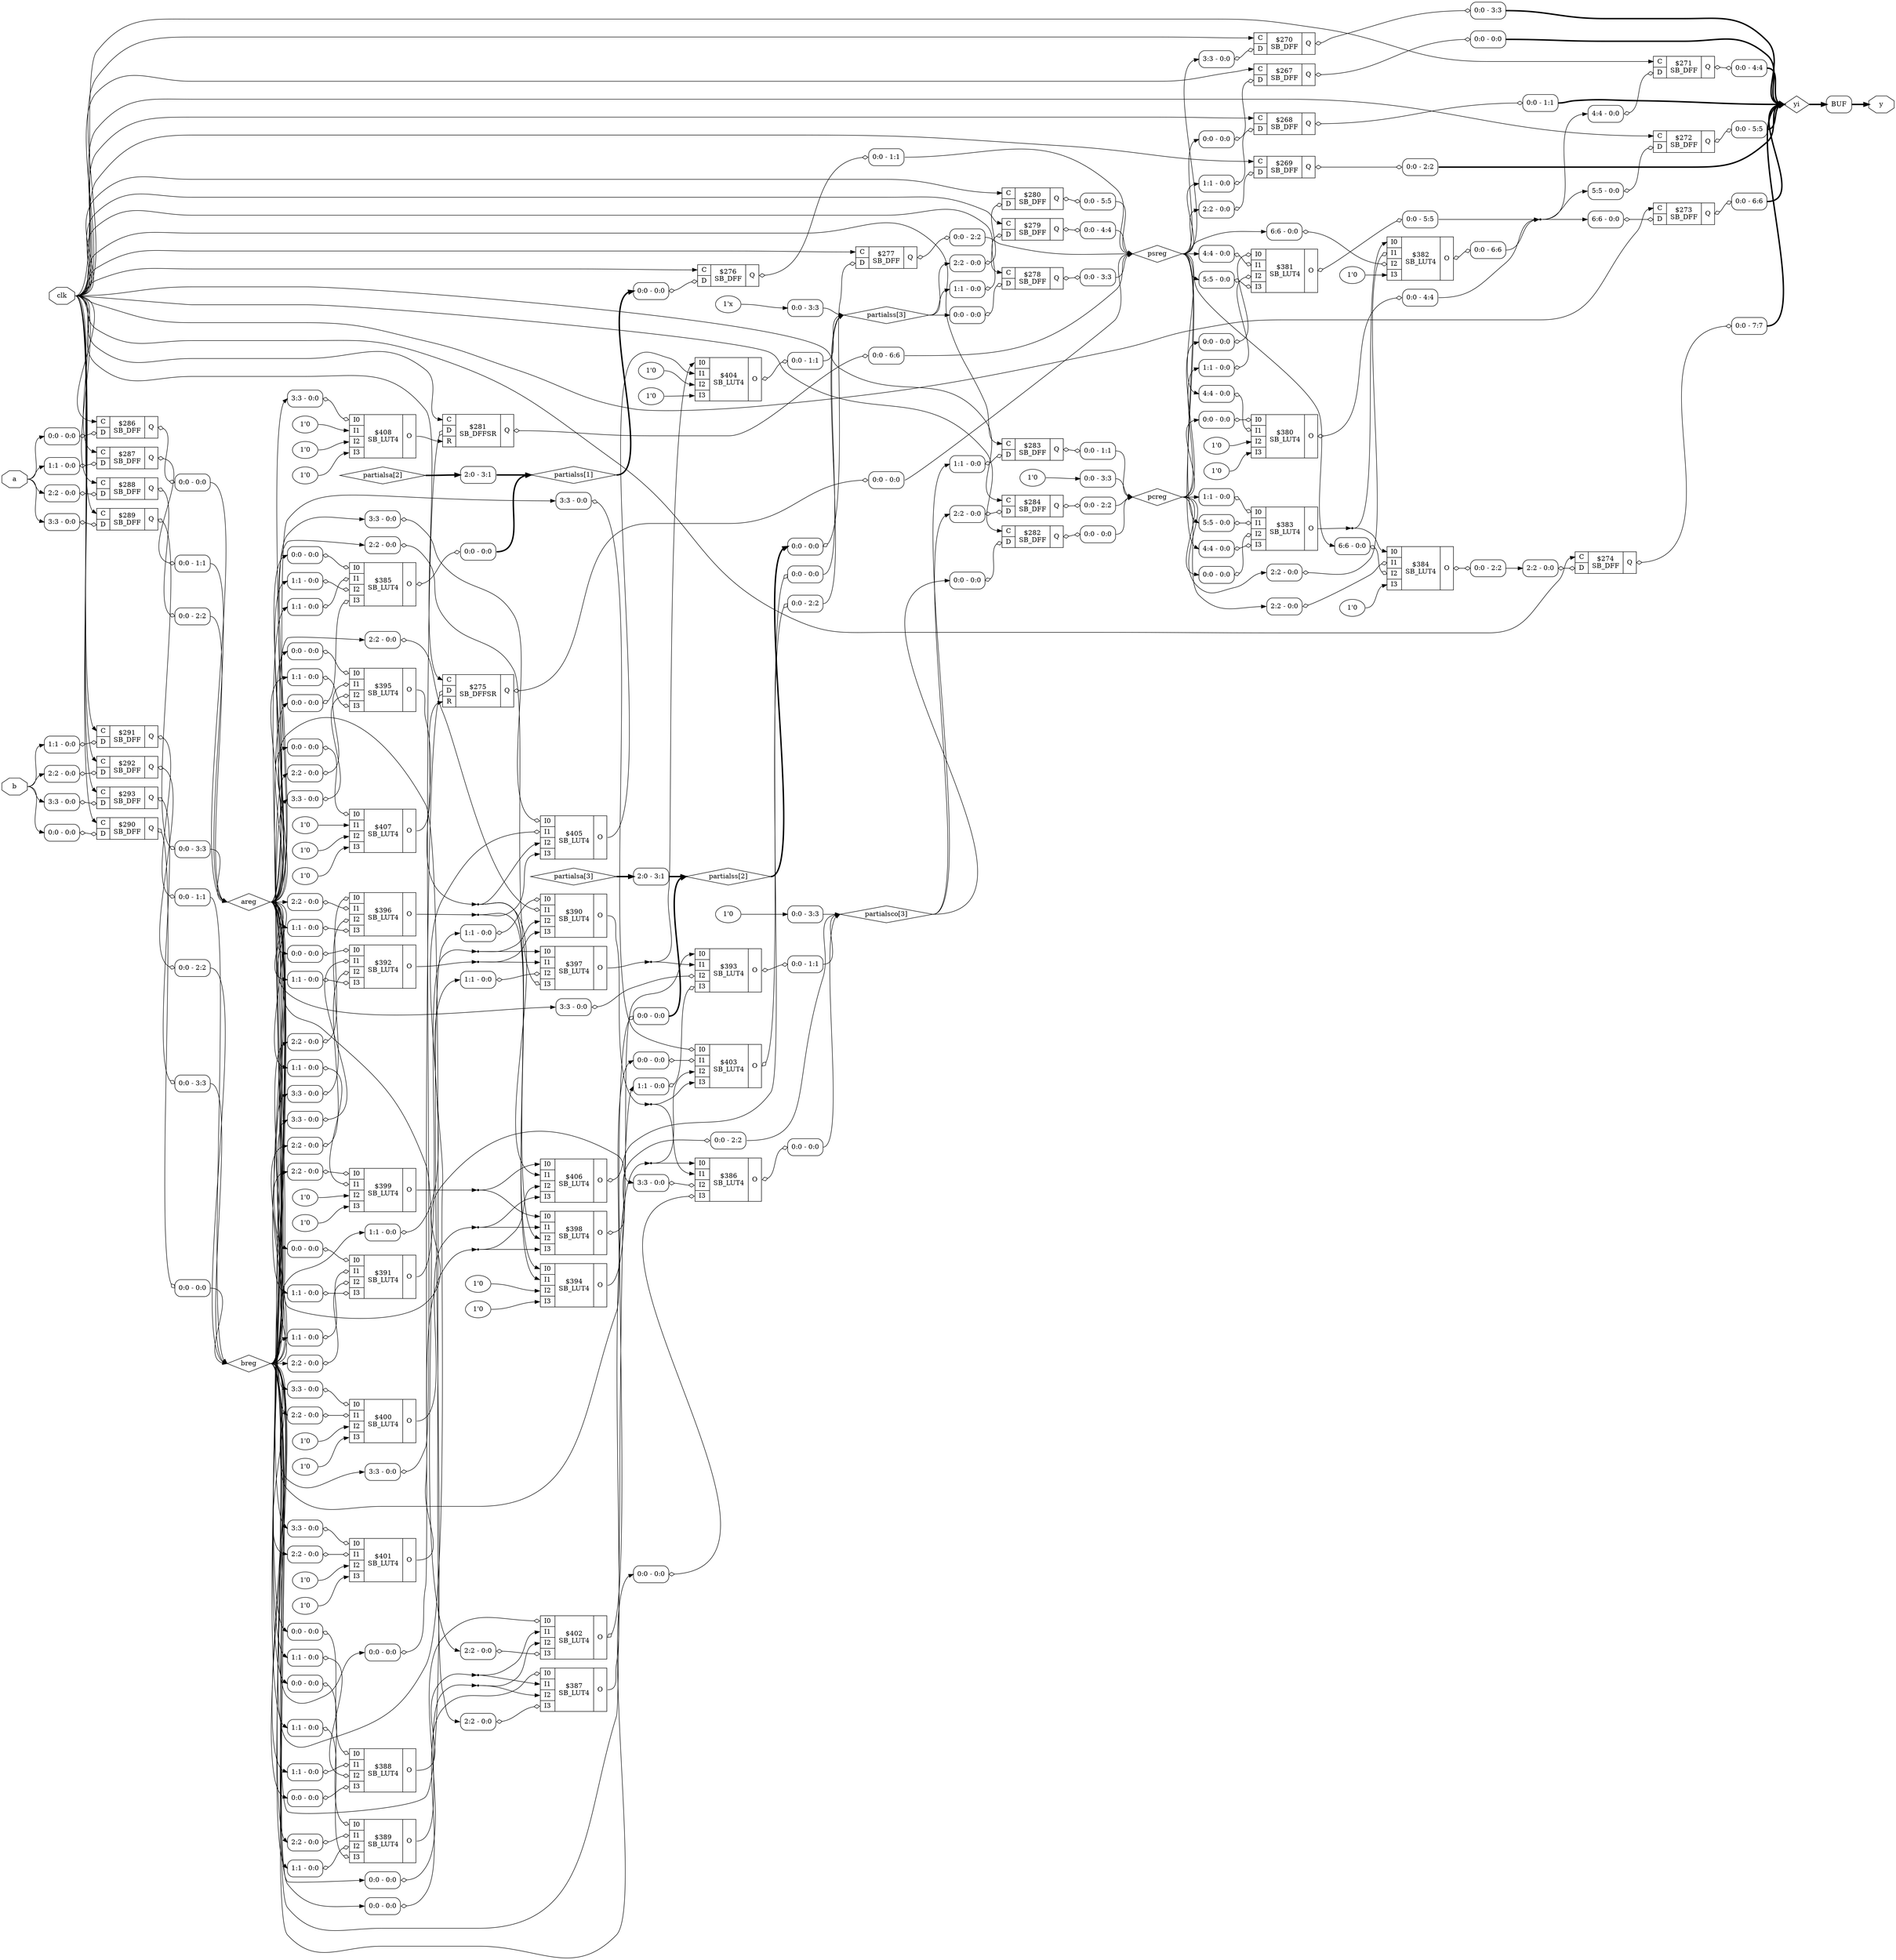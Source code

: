 digraph "multiplierCarry" {
rankdir="LR";
remincross=true;
n21 [ shape=octagon, label="a", color="black", fontcolor="black" ];
n22 [ shape=diamond, label="areg", color="black", fontcolor="black" ];
n23 [ shape=octagon, label="b", color="black", fontcolor="black" ];
n24 [ shape=diamond, label="breg", color="black", fontcolor="black" ];
n25 [ shape=octagon, label="clk", color="black", fontcolor="black" ];
n26 [ shape=diamond, label="partialsa[2]", color="black", fontcolor="black" ];
n27 [ shape=diamond, label="partialsa[3]", color="black", fontcolor="black" ];
n28 [ shape=diamond, label="partialsco[3]", color="black", fontcolor="black" ];
n29 [ shape=diamond, label="partialss[1]", color="black", fontcolor="black" ];
n30 [ shape=diamond, label="partialss[2]", color="black", fontcolor="black" ];
n31 [ shape=diamond, label="partialss[3]", color="black", fontcolor="black" ];
n32 [ shape=diamond, label="pcreg", color="black", fontcolor="black" ];
n33 [ shape=diamond, label="psreg", color="black", fontcolor="black" ];
n34 [ shape=octagon, label="y", color="black", fontcolor="black" ];
n35 [ shape=diamond, label="yi", color="black", fontcolor="black" ];
v2 [ label="1'0" ];
v3 [ label="1'0" ];
c41 [ shape=record, label="{{<p36> I0|<p37> I1|<p38> I2|<p39> I3}|$380\nSB_LUT4|{<p40> O}}" ];
x0 [ shape=record, style=rounded, label="<s0> 0:0 - 0:0 " ];
x0:e -> c41:p36:w [arrowhead=odiamond, arrowtail=odiamond, dir=both, color="black", label=""];
x1 [ shape=record, style=rounded, label="<s0> 4:4 - 0:0 " ];
x1:e -> c41:p37:w [arrowhead=odiamond, arrowtail=odiamond, dir=both, color="black", label=""];
x4 [ shape=record, style=rounded, label="<s0> 0:0 - 4:4 " ];
c41:p40:e -> x4:w [arrowhead=odiamond, arrowtail=odiamond, dir=both, color="black", label=""];
c42 [ shape=record, label="{{<p36> I0|<p37> I1|<p38> I2|<p39> I3}|$381\nSB_LUT4|{<p40> O}}" ];
x5 [ shape=record, style=rounded, label="<s0> 0:0 - 0:0 " ];
x5:e -> c42:p36:w [arrowhead=odiamond, arrowtail=odiamond, dir=both, color="black", label=""];
x6 [ shape=record, style=rounded, label="<s0> 4:4 - 0:0 " ];
x6:e -> c42:p37:w [arrowhead=odiamond, arrowtail=odiamond, dir=both, color="black", label=""];
x7 [ shape=record, style=rounded, label="<s0> 1:1 - 0:0 " ];
x7:e -> c42:p38:w [arrowhead=odiamond, arrowtail=odiamond, dir=both, color="black", label=""];
x8 [ shape=record, style=rounded, label="<s0> 5:5 - 0:0 " ];
x8:e -> c42:p39:w [arrowhead=odiamond, arrowtail=odiamond, dir=both, color="black", label=""];
x9 [ shape=record, style=rounded, label="<s0> 0:0 - 5:5 " ];
c42:p40:e -> x9:w [arrowhead=odiamond, arrowtail=odiamond, dir=both, color="black", label=""];
v12 [ label="1'0" ];
c43 [ shape=record, label="{{<p36> I0|<p37> I1|<p38> I2|<p39> I3}|$382\nSB_LUT4|{<p40> O}}" ];
x10 [ shape=record, style=rounded, label="<s0> 2:2 - 0:0 " ];
x10:e -> c43:p37:w [arrowhead=odiamond, arrowtail=odiamond, dir=both, color="black", label=""];
x11 [ shape=record, style=rounded, label="<s0> 6:6 - 0:0 " ];
x11:e -> c43:p38:w [arrowhead=odiamond, arrowtail=odiamond, dir=both, color="black", label=""];
x13 [ shape=record, style=rounded, label="<s0> 0:0 - 6:6 " ];
c43:p40:e -> x13:w [arrowhead=odiamond, arrowtail=odiamond, dir=both, color="black", label=""];
c44 [ shape=record, label="{{<p36> I0|<p37> I1|<p38> I2|<p39> I3}|$383\nSB_LUT4|{<p40> O}}" ];
x14 [ shape=record, style=rounded, label="<s0> 1:1 - 0:0 " ];
x14:e -> c44:p36:w [arrowhead=odiamond, arrowtail=odiamond, dir=both, color="black", label=""];
x15 [ shape=record, style=rounded, label="<s0> 5:5 - 0:0 " ];
x15:e -> c44:p37:w [arrowhead=odiamond, arrowtail=odiamond, dir=both, color="black", label=""];
x16 [ shape=record, style=rounded, label="<s0> 0:0 - 0:0 " ];
x16:e -> c44:p38:w [arrowhead=odiamond, arrowtail=odiamond, dir=both, color="black", label=""];
x17 [ shape=record, style=rounded, label="<s0> 4:4 - 0:0 " ];
x17:e -> c44:p39:w [arrowhead=odiamond, arrowtail=odiamond, dir=both, color="black", label=""];
v20 [ label="1'0" ];
c45 [ shape=record, label="{{<p36> I0|<p37> I1|<p38> I2|<p39> I3}|$384\nSB_LUT4|{<p40> O}}" ];
x18 [ shape=record, style=rounded, label="<s0> 2:2 - 0:0 " ];
x18:e -> c45:p37:w [arrowhead=odiamond, arrowtail=odiamond, dir=both, color="black", label=""];
x19 [ shape=record, style=rounded, label="<s0> 6:6 - 0:0 " ];
x19:e -> c45:p38:w [arrowhead=odiamond, arrowtail=odiamond, dir=both, color="black", label=""];
x21 [ shape=record, style=rounded, label="<s0> 0:0 - 2:2 " ];
c45:p40:e -> x21:w [arrowhead=odiamond, arrowtail=odiamond, dir=both, color="black", label=""];
c46 [ shape=record, label="{{<p36> I0|<p37> I1|<p38> I2|<p39> I3}|$385\nSB_LUT4|{<p40> O}}" ];
x22 [ shape=record, style=rounded, label="<s0> 0:0 - 0:0 " ];
x22:e -> c46:p36:w [arrowhead=odiamond, arrowtail=odiamond, dir=both, color="black", label=""];
x23 [ shape=record, style=rounded, label="<s0> 1:1 - 0:0 " ];
x23:e -> c46:p37:w [arrowhead=odiamond, arrowtail=odiamond, dir=both, color="black", label=""];
x24 [ shape=record, style=rounded, label="<s0> 1:1 - 0:0 " ];
x24:e -> c46:p38:w [arrowhead=odiamond, arrowtail=odiamond, dir=both, color="black", label=""];
x25 [ shape=record, style=rounded, label="<s0> 0:0 - 0:0 " ];
x25:e -> c46:p39:w [arrowhead=odiamond, arrowtail=odiamond, dir=both, color="black", label=""];
x26 [ shape=record, style=rounded, label="<s0> 0:0 - 0:0 " ];
c46:p40:e -> x26:w [arrowhead=odiamond, arrowtail=odiamond, dir=both, color="black", label=""];
c47 [ shape=record, label="{{<p36> I0|<p37> I1|<p38> I2|<p39> I3}|$386\nSB_LUT4|{<p40> O}}" ];
x27 [ shape=record, style=rounded, label="<s0> 3:3 - 0:0 " ];
x27:e -> c47:p38:w [arrowhead=odiamond, arrowtail=odiamond, dir=both, color="black", label=""];
x28 [ shape=record, style=rounded, label="<s0> 0:0 - 0:0 " ];
x28:e -> c47:p39:w [arrowhead=odiamond, arrowtail=odiamond, dir=both, color="black", label=""];
x29 [ shape=record, style=rounded, label="<s0> 0:0 - 0:0 " ];
c47:p40:e -> x29:w [arrowhead=odiamond, arrowtail=odiamond, dir=both, color="black", label=""];
c48 [ shape=record, label="{{<p36> I0|<p37> I1|<p38> I2|<p39> I3}|$387\nSB_LUT4|{<p40> O}}" ];
x30 [ shape=record, style=rounded, label="<s0> 0:0 - 0:0 " ];
x30:e -> c48:p36:w [arrowhead=odiamond, arrowtail=odiamond, dir=both, color="black", label=""];
x31 [ shape=record, style=rounded, label="<s0> 2:2 - 0:0 " ];
x31:e -> c48:p39:w [arrowhead=odiamond, arrowtail=odiamond, dir=both, color="black", label=""];
c49 [ shape=record, label="{{<p36> I0|<p37> I1|<p38> I2|<p39> I3}|$388\nSB_LUT4|{<p40> O}}" ];
x32 [ shape=record, style=rounded, label="<s0> 0:0 - 0:0 " ];
x32:e -> c49:p36:w [arrowhead=odiamond, arrowtail=odiamond, dir=both, color="black", label=""];
x33 [ shape=record, style=rounded, label="<s0> 1:1 - 0:0 " ];
x33:e -> c49:p37:w [arrowhead=odiamond, arrowtail=odiamond, dir=both, color="black", label=""];
x34 [ shape=record, style=rounded, label="<s0> 1:1 - 0:0 " ];
x34:e -> c49:p38:w [arrowhead=odiamond, arrowtail=odiamond, dir=both, color="black", label=""];
x35 [ shape=record, style=rounded, label="<s0> 0:0 - 0:0 " ];
x35:e -> c49:p39:w [arrowhead=odiamond, arrowtail=odiamond, dir=both, color="black", label=""];
c50 [ shape=record, label="{{<p36> I0|<p37> I1|<p38> I2|<p39> I3}|$389\nSB_LUT4|{<p40> O}}" ];
x36 [ shape=record, style=rounded, label="<s0> 0:0 - 0:0 " ];
x36:e -> c50:p36:w [arrowhead=odiamond, arrowtail=odiamond, dir=both, color="black", label=""];
x37 [ shape=record, style=rounded, label="<s0> 2:2 - 0:0 " ];
x37:e -> c50:p37:w [arrowhead=odiamond, arrowtail=odiamond, dir=both, color="black", label=""];
x38 [ shape=record, style=rounded, label="<s0> 1:1 - 0:0 " ];
x38:e -> c50:p38:w [arrowhead=odiamond, arrowtail=odiamond, dir=both, color="black", label=""];
x39 [ shape=record, style=rounded, label="<s0> 1:1 - 0:0 " ];
x39:e -> c50:p39:w [arrowhead=odiamond, arrowtail=odiamond, dir=both, color="black", label=""];
c51 [ shape=record, label="{{<p36> I0|<p37> I1|<p38> I2|<p39> I3}|$390\nSB_LUT4|{<p40> O}}" ];
x40 [ shape=record, style=rounded, label="<s0> 1:1 - 0:0 " ];
x40:e -> c51:p36:w [arrowhead=odiamond, arrowtail=odiamond, dir=both, color="black", label=""];
x41 [ shape=record, style=rounded, label="<s0> 2:2 - 0:0 " ];
x41:e -> c51:p37:w [arrowhead=odiamond, arrowtail=odiamond, dir=both, color="black", label=""];
c52 [ shape=record, label="{{<p36> I0|<p37> I1|<p38> I2|<p39> I3}|$391\nSB_LUT4|{<p40> O}}" ];
x42 [ shape=record, style=rounded, label="<s0> 0:0 - 0:0 " ];
x42:e -> c52:p36:w [arrowhead=odiamond, arrowtail=odiamond, dir=both, color="black", label=""];
x43 [ shape=record, style=rounded, label="<s0> 1:1 - 0:0 " ];
x43:e -> c52:p37:w [arrowhead=odiamond, arrowtail=odiamond, dir=both, color="black", label=""];
x44 [ shape=record, style=rounded, label="<s0> 2:2 - 0:0 " ];
x44:e -> c52:p38:w [arrowhead=odiamond, arrowtail=odiamond, dir=both, color="black", label=""];
x45 [ shape=record, style=rounded, label="<s0> 1:1 - 0:0 " ];
x45:e -> c52:p39:w [arrowhead=odiamond, arrowtail=odiamond, dir=both, color="black", label=""];
c53 [ shape=record, label="{{<p36> I0|<p37> I1|<p38> I2|<p39> I3}|$392\nSB_LUT4|{<p40> O}}" ];
x46 [ shape=record, style=rounded, label="<s0> 0:0 - 0:0 " ];
x46:e -> c53:p36:w [arrowhead=odiamond, arrowtail=odiamond, dir=both, color="black", label=""];
x47 [ shape=record, style=rounded, label="<s0> 3:3 - 0:0 " ];
x47:e -> c53:p37:w [arrowhead=odiamond, arrowtail=odiamond, dir=both, color="black", label=""];
x48 [ shape=record, style=rounded, label="<s0> 2:2 - 0:0 " ];
x48:e -> c53:p38:w [arrowhead=odiamond, arrowtail=odiamond, dir=both, color="black", label=""];
x49 [ shape=record, style=rounded, label="<s0> 1:1 - 0:0 " ];
x49:e -> c53:p39:w [arrowhead=odiamond, arrowtail=odiamond, dir=both, color="black", label=""];
c54 [ shape=record, label="{{<p36> I0|<p37> I1|<p38> I2|<p39> I3}|$393\nSB_LUT4|{<p40> O}}" ];
x50 [ shape=record, style=rounded, label="<s0> 3:3 - 0:0 " ];
x50:e -> c54:p38:w [arrowhead=odiamond, arrowtail=odiamond, dir=both, color="black", label=""];
x51 [ shape=record, style=rounded, label="<s0> 1:1 - 0:0 " ];
x51:e -> c54:p39:w [arrowhead=odiamond, arrowtail=odiamond, dir=both, color="black", label=""];
x52 [ shape=record, style=rounded, label="<s0> 0:0 - 1:1 " ];
c54:p40:e -> x52:w [arrowhead=odiamond, arrowtail=odiamond, dir=both, color="black", label=""];
v53 [ label="1'0" ];
v54 [ label="1'0" ];
c55 [ shape=record, label="{{<p36> I0|<p37> I1|<p38> I2|<p39> I3}|$394\nSB_LUT4|{<p40> O}}" ];
c56 [ shape=record, label="{{<p36> I0|<p37> I1|<p38> I2|<p39> I3}|$395\nSB_LUT4|{<p40> O}}" ];
x55 [ shape=record, style=rounded, label="<s0> 0:0 - 0:0 " ];
x55:e -> c56:p36:w [arrowhead=odiamond, arrowtail=odiamond, dir=both, color="black", label=""];
x56 [ shape=record, style=rounded, label="<s0> 2:2 - 0:0 " ];
x56:e -> c56:p37:w [arrowhead=odiamond, arrowtail=odiamond, dir=both, color="black", label=""];
x57 [ shape=record, style=rounded, label="<s0> 3:3 - 0:0 " ];
x57:e -> c56:p38:w [arrowhead=odiamond, arrowtail=odiamond, dir=both, color="black", label=""];
x58 [ shape=record, style=rounded, label="<s0> 1:1 - 0:0 " ];
x58:e -> c56:p39:w [arrowhead=odiamond, arrowtail=odiamond, dir=both, color="black", label=""];
c57 [ shape=record, label="{{<p36> I0|<p37> I1|<p38> I2|<p39> I3}|$396\nSB_LUT4|{<p40> O}}" ];
x59 [ shape=record, style=rounded, label="<s0> 2:2 - 0:0 " ];
x59:e -> c57:p36:w [arrowhead=odiamond, arrowtail=odiamond, dir=both, color="black", label=""];
x60 [ shape=record, style=rounded, label="<s0> 2:2 - 0:0 " ];
x60:e -> c57:p37:w [arrowhead=odiamond, arrowtail=odiamond, dir=both, color="black", label=""];
x61 [ shape=record, style=rounded, label="<s0> 3:3 - 0:0 " ];
x61:e -> c57:p38:w [arrowhead=odiamond, arrowtail=odiamond, dir=both, color="black", label=""];
x62 [ shape=record, style=rounded, label="<s0> 1:1 - 0:0 " ];
x62:e -> c57:p39:w [arrowhead=odiamond, arrowtail=odiamond, dir=both, color="black", label=""];
c58 [ shape=record, label="{{<p36> I0|<p37> I1|<p38> I2|<p39> I3}|$397\nSB_LUT4|{<p40> O}}" ];
x63 [ shape=record, style=rounded, label="<s0> 1:1 - 0:0 " ];
x63:e -> c58:p38:w [arrowhead=odiamond, arrowtail=odiamond, dir=both, color="black", label=""];
x64 [ shape=record, style=rounded, label="<s0> 2:2 - 0:0 " ];
x64:e -> c58:p39:w [arrowhead=odiamond, arrowtail=odiamond, dir=both, color="black", label=""];
c59 [ shape=record, label="{{<p36> I0|<p37> I1|<p38> I2|<p39> I3}|$398\nSB_LUT4|{<p40> O}}" ];
x65 [ shape=record, style=rounded, label="<s0> 0:0 - 2:2 " ];
c59:p40:e -> x65:w [arrowhead=odiamond, arrowtail=odiamond, dir=both, color="black", label=""];
v68 [ label="1'0" ];
v69 [ label="1'0" ];
c60 [ shape=record, label="{{<p36> I0|<p37> I1|<p38> I2|<p39> I3}|$399\nSB_LUT4|{<p40> O}}" ];
x66 [ shape=record, style=rounded, label="<s0> 2:2 - 0:0 " ];
x66:e -> c60:p36:w [arrowhead=odiamond, arrowtail=odiamond, dir=both, color="black", label=""];
x67 [ shape=record, style=rounded, label="<s0> 1:1 - 0:0 " ];
x67:e -> c60:p37:w [arrowhead=odiamond, arrowtail=odiamond, dir=both, color="black", label=""];
v72 [ label="1'0" ];
v73 [ label="1'0" ];
c61 [ shape=record, label="{{<p36> I0|<p37> I1|<p38> I2|<p39> I3}|$400\nSB_LUT4|{<p40> O}}" ];
x70 [ shape=record, style=rounded, label="<s0> 3:3 - 0:0 " ];
x70:e -> c61:p36:w [arrowhead=odiamond, arrowtail=odiamond, dir=both, color="black", label=""];
x71 [ shape=record, style=rounded, label="<s0> 2:2 - 0:0 " ];
x71:e -> c61:p37:w [arrowhead=odiamond, arrowtail=odiamond, dir=both, color="black", label=""];
v76 [ label="1'0" ];
v77 [ label="1'0" ];
c62 [ shape=record, label="{{<p36> I0|<p37> I1|<p38> I2|<p39> I3}|$401\nSB_LUT4|{<p40> O}}" ];
x74 [ shape=record, style=rounded, label="<s0> 3:3 - 0:0 " ];
x74:e -> c62:p36:w [arrowhead=odiamond, arrowtail=odiamond, dir=both, color="black", label=""];
x75 [ shape=record, style=rounded, label="<s0> 2:2 - 0:0 " ];
x75:e -> c62:p37:w [arrowhead=odiamond, arrowtail=odiamond, dir=both, color="black", label=""];
c63 [ shape=record, label="{{<p36> I0|<p37> I1|<p38> I2|<p39> I3}|$402\nSB_LUT4|{<p40> O}}" ];
x78 [ shape=record, style=rounded, label="<s0> 0:0 - 0:0 " ];
x78:e -> c63:p36:w [arrowhead=odiamond, arrowtail=odiamond, dir=both, color="black", label=""];
x79 [ shape=record, style=rounded, label="<s0> 2:2 - 0:0 " ];
x79:e -> c63:p39:w [arrowhead=odiamond, arrowtail=odiamond, dir=both, color="black", label=""];
x80 [ shape=record, style=rounded, label="<s0> 0:0 - 0:0 " ];
c63:p40:e -> x80:w [arrowhead=odiamond, arrowtail=odiamond, dir=both, color="black", label=""];
c64 [ shape=record, label="{{<p36> I0|<p37> I1|<p38> I2|<p39> I3}|$403\nSB_LUT4|{<p40> O}}" ];
x81 [ shape=record, style=rounded, label="<s0> 3:3 - 0:0 " ];
x81:e -> c64:p36:w [arrowhead=odiamond, arrowtail=odiamond, dir=both, color="black", label=""];
x82 [ shape=record, style=rounded, label="<s0> 0:0 - 0:0 " ];
x82:e -> c64:p37:w [arrowhead=odiamond, arrowtail=odiamond, dir=both, color="black", label=""];
x83 [ shape=record, style=rounded, label="<s0> 0:0 - 0:0 " ];
c64:p40:e -> x83:w [arrowhead=odiamond, arrowtail=odiamond, dir=both, color="black", label=""];
v84 [ label="1'0" ];
v85 [ label="1'0" ];
c65 [ shape=record, label="{{<p36> I0|<p37> I1|<p38> I2|<p39> I3}|$404\nSB_LUT4|{<p40> O}}" ];
x86 [ shape=record, style=rounded, label="<s0> 0:0 - 1:1 " ];
c65:p40:e -> x86:w [arrowhead=odiamond, arrowtail=odiamond, dir=both, color="black", label=""];
c66 [ shape=record, label="{{<p36> I0|<p37> I1|<p38> I2|<p39> I3}|$405\nSB_LUT4|{<p40> O}}" ];
x87 [ shape=record, style=rounded, label="<s0> 3:3 - 0:0 " ];
x87:e -> c66:p36:w [arrowhead=odiamond, arrowtail=odiamond, dir=both, color="black", label=""];
x88 [ shape=record, style=rounded, label="<s0> 1:1 - 0:0 " ];
x88:e -> c66:p37:w [arrowhead=odiamond, arrowtail=odiamond, dir=both, color="black", label=""];
c67 [ shape=record, label="{{<p36> I0|<p37> I1|<p38> I2|<p39> I3}|$406\nSB_LUT4|{<p40> O}}" ];
x89 [ shape=record, style=rounded, label="<s0> 0:0 - 2:2 " ];
c67:p40:e -> x89:w [arrowhead=odiamond, arrowtail=odiamond, dir=both, color="black", label=""];
v91 [ label="1'0" ];
v92 [ label="1'0" ];
v93 [ label="1'0" ];
c68 [ shape=record, label="{{<p36> I0|<p37> I1|<p38> I2|<p39> I3}|$407\nSB_LUT4|{<p40> O}}" ];
x90 [ shape=record, style=rounded, label="<s0> 0:0 - 0:0 " ];
x90:e -> c68:p36:w [arrowhead=odiamond, arrowtail=odiamond, dir=both, color="black", label=""];
v95 [ label="1'0" ];
v96 [ label="1'0" ];
v97 [ label="1'0" ];
c69 [ shape=record, label="{{<p36> I0|<p37> I1|<p38> I2|<p39> I3}|$408\nSB_LUT4|{<p40> O}}" ];
x94 [ shape=record, style=rounded, label="<s0> 3:3 - 0:0 " ];
x94:e -> c69:p36:w [arrowhead=odiamond, arrowtail=odiamond, dir=both, color="black", label=""];
c73 [ shape=record, label="{{<p70> C|<p71> D}|$267\nSB_DFF|{<p72> Q}}" ];
x98 [ shape=record, style=rounded, label="<s0> 0:0 - 0:0 " ];
x98:e -> c73:p71:w [arrowhead=odiamond, arrowtail=odiamond, dir=both, color="black", label=""];
x99 [ shape=record, style=rounded, label="<s0> 0:0 - 0:0 " ];
c73:p72:e -> x99:w [arrowhead=odiamond, arrowtail=odiamond, dir=both, color="black", label=""];
c74 [ shape=record, label="{{<p70> C|<p71> D}|$268\nSB_DFF|{<p72> Q}}" ];
x100 [ shape=record, style=rounded, label="<s0> 1:1 - 0:0 " ];
x100:e -> c74:p71:w [arrowhead=odiamond, arrowtail=odiamond, dir=both, color="black", label=""];
x101 [ shape=record, style=rounded, label="<s0> 0:0 - 1:1 " ];
c74:p72:e -> x101:w [arrowhead=odiamond, arrowtail=odiamond, dir=both, color="black", label=""];
c75 [ shape=record, label="{{<p70> C|<p71> D}|$269\nSB_DFF|{<p72> Q}}" ];
x102 [ shape=record, style=rounded, label="<s0> 2:2 - 0:0 " ];
x102:e -> c75:p71:w [arrowhead=odiamond, arrowtail=odiamond, dir=both, color="black", label=""];
x103 [ shape=record, style=rounded, label="<s0> 0:0 - 2:2 " ];
c75:p72:e -> x103:w [arrowhead=odiamond, arrowtail=odiamond, dir=both, color="black", label=""];
c76 [ shape=record, label="{{<p70> C|<p71> D}|$270\nSB_DFF|{<p72> Q}}" ];
x104 [ shape=record, style=rounded, label="<s0> 3:3 - 0:0 " ];
x104:e -> c76:p71:w [arrowhead=odiamond, arrowtail=odiamond, dir=both, color="black", label=""];
x105 [ shape=record, style=rounded, label="<s0> 0:0 - 3:3 " ];
c76:p72:e -> x105:w [arrowhead=odiamond, arrowtail=odiamond, dir=both, color="black", label=""];
c77 [ shape=record, label="{{<p70> C|<p71> D}|$271\nSB_DFF|{<p72> Q}}" ];
x106 [ shape=record, style=rounded, label="<s0> 4:4 - 0:0 " ];
x106:e -> c77:p71:w [arrowhead=odiamond, arrowtail=odiamond, dir=both, color="black", label=""];
x107 [ shape=record, style=rounded, label="<s0> 0:0 - 4:4 " ];
c77:p72:e -> x107:w [arrowhead=odiamond, arrowtail=odiamond, dir=both, color="black", label=""];
c78 [ shape=record, label="{{<p70> C|<p71> D}|$272\nSB_DFF|{<p72> Q}}" ];
x108 [ shape=record, style=rounded, label="<s0> 5:5 - 0:0 " ];
x108:e -> c78:p71:w [arrowhead=odiamond, arrowtail=odiamond, dir=both, color="black", label=""];
x109 [ shape=record, style=rounded, label="<s0> 0:0 - 5:5 " ];
c78:p72:e -> x109:w [arrowhead=odiamond, arrowtail=odiamond, dir=both, color="black", label=""];
c79 [ shape=record, label="{{<p70> C|<p71> D}|$273\nSB_DFF|{<p72> Q}}" ];
x110 [ shape=record, style=rounded, label="<s0> 6:6 - 0:0 " ];
x110:e -> c79:p71:w [arrowhead=odiamond, arrowtail=odiamond, dir=both, color="black", label=""];
x111 [ shape=record, style=rounded, label="<s0> 0:0 - 6:6 " ];
c79:p72:e -> x111:w [arrowhead=odiamond, arrowtail=odiamond, dir=both, color="black", label=""];
c80 [ shape=record, label="{{<p70> C|<p71> D}|$274\nSB_DFF|{<p72> Q}}" ];
x112 [ shape=record, style=rounded, label="<s0> 2:2 - 0:0 " ];
x112:e -> c80:p71:w [arrowhead=odiamond, arrowtail=odiamond, dir=both, color="black", label=""];
x113 [ shape=record, style=rounded, label="<s0> 0:0 - 7:7 " ];
c80:p72:e -> x113:w [arrowhead=odiamond, arrowtail=odiamond, dir=both, color="black", label=""];
c82 [ shape=record, label="{{<p70> C|<p71> D|<p81> R}|$275\nSB_DFFSR|{<p72> Q}}" ];
x114 [ shape=record, style=rounded, label="<s0> 0:0 - 0:0 " ];
x114:e -> c82:p71:w [arrowhead=odiamond, arrowtail=odiamond, dir=both, color="black", label=""];
x115 [ shape=record, style=rounded, label="<s0> 0:0 - 0:0 " ];
c82:p72:e -> x115:w [arrowhead=odiamond, arrowtail=odiamond, dir=both, color="black", label=""];
c83 [ shape=record, label="{{<p70> C|<p71> D}|$276\nSB_DFF|{<p72> Q}}" ];
x116 [ shape=record, style=rounded, label="<s0> 0:0 - 0:0 " ];
x116:e -> c83:p71:w [arrowhead=odiamond, arrowtail=odiamond, dir=both, color="black", label=""];
x117 [ shape=record, style=rounded, label="<s0> 0:0 - 1:1 " ];
c83:p72:e -> x117:w [arrowhead=odiamond, arrowtail=odiamond, dir=both, color="black", label=""];
c84 [ shape=record, label="{{<p70> C|<p71> D}|$277\nSB_DFF|{<p72> Q}}" ];
x118 [ shape=record, style=rounded, label="<s0> 0:0 - 0:0 " ];
x118:e -> c84:p71:w [arrowhead=odiamond, arrowtail=odiamond, dir=both, color="black", label=""];
x119 [ shape=record, style=rounded, label="<s0> 0:0 - 2:2 " ];
c84:p72:e -> x119:w [arrowhead=odiamond, arrowtail=odiamond, dir=both, color="black", label=""];
c85 [ shape=record, label="{{<p70> C|<p71> D}|$278\nSB_DFF|{<p72> Q}}" ];
x120 [ shape=record, style=rounded, label="<s0> 0:0 - 0:0 " ];
x120:e -> c85:p71:w [arrowhead=odiamond, arrowtail=odiamond, dir=both, color="black", label=""];
x121 [ shape=record, style=rounded, label="<s0> 0:0 - 3:3 " ];
c85:p72:e -> x121:w [arrowhead=odiamond, arrowtail=odiamond, dir=both, color="black", label=""];
c86 [ shape=record, label="{{<p70> C|<p71> D}|$279\nSB_DFF|{<p72> Q}}" ];
x122 [ shape=record, style=rounded, label="<s0> 1:1 - 0:0 " ];
x122:e -> c86:p71:w [arrowhead=odiamond, arrowtail=odiamond, dir=both, color="black", label=""];
x123 [ shape=record, style=rounded, label="<s0> 0:0 - 4:4 " ];
c86:p72:e -> x123:w [arrowhead=odiamond, arrowtail=odiamond, dir=both, color="black", label=""];
c87 [ shape=record, label="{{<p70> C|<p71> D}|$280\nSB_DFF|{<p72> Q}}" ];
x124 [ shape=record, style=rounded, label="<s0> 2:2 - 0:0 " ];
x124:e -> c87:p71:w [arrowhead=odiamond, arrowtail=odiamond, dir=both, color="black", label=""];
x125 [ shape=record, style=rounded, label="<s0> 0:0 - 5:5 " ];
c87:p72:e -> x125:w [arrowhead=odiamond, arrowtail=odiamond, dir=both, color="black", label=""];
c88 [ shape=record, label="{{<p70> C|<p71> D|<p81> R}|$281\nSB_DFFSR|{<p72> Q}}" ];
x126 [ shape=record, style=rounded, label="<s0> 3:3 - 0:0 " ];
x126:e -> c88:p71:w [arrowhead=odiamond, arrowtail=odiamond, dir=both, color="black", label=""];
x127 [ shape=record, style=rounded, label="<s0> 0:0 - 6:6 " ];
c88:p72:e -> x127:w [arrowhead=odiamond, arrowtail=odiamond, dir=both, color="black", label=""];
c89 [ shape=record, label="{{<p70> C|<p71> D}|$282\nSB_DFF|{<p72> Q}}" ];
x128 [ shape=record, style=rounded, label="<s0> 0:0 - 0:0 " ];
x128:e -> c89:p71:w [arrowhead=odiamond, arrowtail=odiamond, dir=both, color="black", label=""];
x129 [ shape=record, style=rounded, label="<s0> 0:0 - 0:0 " ];
c89:p72:e -> x129:w [arrowhead=odiamond, arrowtail=odiamond, dir=both, color="black", label=""];
c90 [ shape=record, label="{{<p70> C|<p71> D}|$283\nSB_DFF|{<p72> Q}}" ];
x130 [ shape=record, style=rounded, label="<s0> 1:1 - 0:0 " ];
x130:e -> c90:p71:w [arrowhead=odiamond, arrowtail=odiamond, dir=both, color="black", label=""];
x131 [ shape=record, style=rounded, label="<s0> 0:0 - 1:1 " ];
c90:p72:e -> x131:w [arrowhead=odiamond, arrowtail=odiamond, dir=both, color="black", label=""];
c91 [ shape=record, label="{{<p70> C|<p71> D}|$284\nSB_DFF|{<p72> Q}}" ];
x132 [ shape=record, style=rounded, label="<s0> 2:2 - 0:0 " ];
x132:e -> c91:p71:w [arrowhead=odiamond, arrowtail=odiamond, dir=both, color="black", label=""];
x133 [ shape=record, style=rounded, label="<s0> 0:0 - 2:2 " ];
c91:p72:e -> x133:w [arrowhead=odiamond, arrowtail=odiamond, dir=both, color="black", label=""];
c92 [ shape=record, label="{{<p70> C|<p71> D}|$286\nSB_DFF|{<p72> Q}}" ];
x134 [ shape=record, style=rounded, label="<s0> 0:0 - 0:0 " ];
x134:e -> c92:p71:w [arrowhead=odiamond, arrowtail=odiamond, dir=both, color="black", label=""];
x135 [ shape=record, style=rounded, label="<s0> 0:0 - 0:0 " ];
c92:p72:e -> x135:w [arrowhead=odiamond, arrowtail=odiamond, dir=both, color="black", label=""];
c93 [ shape=record, label="{{<p70> C|<p71> D}|$287\nSB_DFF|{<p72> Q}}" ];
x136 [ shape=record, style=rounded, label="<s0> 1:1 - 0:0 " ];
x136:e -> c93:p71:w [arrowhead=odiamond, arrowtail=odiamond, dir=both, color="black", label=""];
x137 [ shape=record, style=rounded, label="<s0> 0:0 - 1:1 " ];
c93:p72:e -> x137:w [arrowhead=odiamond, arrowtail=odiamond, dir=both, color="black", label=""];
c94 [ shape=record, label="{{<p70> C|<p71> D}|$288\nSB_DFF|{<p72> Q}}" ];
x138 [ shape=record, style=rounded, label="<s0> 2:2 - 0:0 " ];
x138:e -> c94:p71:w [arrowhead=odiamond, arrowtail=odiamond, dir=both, color="black", label=""];
x139 [ shape=record, style=rounded, label="<s0> 0:0 - 2:2 " ];
c94:p72:e -> x139:w [arrowhead=odiamond, arrowtail=odiamond, dir=both, color="black", label=""];
c95 [ shape=record, label="{{<p70> C|<p71> D}|$289\nSB_DFF|{<p72> Q}}" ];
x140 [ shape=record, style=rounded, label="<s0> 3:3 - 0:0 " ];
x140:e -> c95:p71:w [arrowhead=odiamond, arrowtail=odiamond, dir=both, color="black", label=""];
x141 [ shape=record, style=rounded, label="<s0> 0:0 - 3:3 " ];
c95:p72:e -> x141:w [arrowhead=odiamond, arrowtail=odiamond, dir=both, color="black", label=""];
c96 [ shape=record, label="{{<p70> C|<p71> D}|$290\nSB_DFF|{<p72> Q}}" ];
x142 [ shape=record, style=rounded, label="<s0> 0:0 - 0:0 " ];
x142:e -> c96:p71:w [arrowhead=odiamond, arrowtail=odiamond, dir=both, color="black", label=""];
x143 [ shape=record, style=rounded, label="<s0> 0:0 - 0:0 " ];
c96:p72:e -> x143:w [arrowhead=odiamond, arrowtail=odiamond, dir=both, color="black", label=""];
c97 [ shape=record, label="{{<p70> C|<p71> D}|$291\nSB_DFF|{<p72> Q}}" ];
x144 [ shape=record, style=rounded, label="<s0> 1:1 - 0:0 " ];
x144:e -> c97:p71:w [arrowhead=odiamond, arrowtail=odiamond, dir=both, color="black", label=""];
x145 [ shape=record, style=rounded, label="<s0> 0:0 - 1:1 " ];
c97:p72:e -> x145:w [arrowhead=odiamond, arrowtail=odiamond, dir=both, color="black", label=""];
c98 [ shape=record, label="{{<p70> C|<p71> D}|$292\nSB_DFF|{<p72> Q}}" ];
x146 [ shape=record, style=rounded, label="<s0> 2:2 - 0:0 " ];
x146:e -> c98:p71:w [arrowhead=odiamond, arrowtail=odiamond, dir=both, color="black", label=""];
x147 [ shape=record, style=rounded, label="<s0> 0:0 - 2:2 " ];
c98:p72:e -> x147:w [arrowhead=odiamond, arrowtail=odiamond, dir=both, color="black", label=""];
c99 [ shape=record, label="{{<p70> C|<p71> D}|$293\nSB_DFF|{<p72> Q}}" ];
x148 [ shape=record, style=rounded, label="<s0> 3:3 - 0:0 " ];
x148:e -> c99:p71:w [arrowhead=odiamond, arrowtail=odiamond, dir=both, color="black", label=""];
x149 [ shape=record, style=rounded, label="<s0> 0:0 - 3:3 " ];
c99:p72:e -> x149:w [arrowhead=odiamond, arrowtail=odiamond, dir=both, color="black", label=""];
v150 [ label="1'0" ];
x151 [ shape=record, style=rounded, label="<s0> 0:0 - 3:3 " ];
x152 [ shape=record, style=rounded, label="<s0> 2:0 - 3:1 " ];
x153 [ shape=record, style=rounded, label="<s0> 2:0 - 3:1 " ];
v154 [ label="1'x" ];
x155 [ shape=record, style=rounded, label="<s0> 0:0 - 3:3 " ];
v156 [ label="1'0" ];
x157 [ shape=record, style=rounded, label="<s0> 0:0 - 3:3 " ];
x158 [shape=box, style=rounded, label="BUF"];
n10 [ shape=point ];
c51:p40:e -> n10:w [color="black", label=""];
n10:e -> c47:p37:w [color="black", label=""];
n10:e -> c64:p39:w [color="black", label=""];
n11 [ shape=point ];
c52:p40:e -> n11:w [color="black", label=""];
n11:e -> c51:p38:w [color="black", label=""];
n11:e -> c58:p36:w [color="black", label=""];
n12 [ shape=point ];
c53:p40:e -> n12:w [color="black", label=""];
n12:e -> c51:p39:w [color="black", label=""];
n12:e -> c58:p37:w [color="black", label=""];
c55:p40:e -> c54:p36:w [color="black", label=""];
n14 [ shape=point ];
c56:p40:e -> n14:w [color="black", label=""];
n14:e -> c55:p36:w [color="black", label=""];
n14:e -> c59:p38:w [color="black", label=""];
n14:e -> c66:p38:w [color="black", label=""];
n14:e -> c67:p37:w [color="black", label=""];
n15 [ shape=point ];
c57:p40:e -> n15:w [color="black", label=""];
n15:e -> c55:p37:w [color="black", label=""];
n15:e -> c66:p39:w [color="black", label=""];
n16 [ shape=point ];
c58:p40:e -> n16:w [color="black", label=""];
n16:e -> c54:p37:w [color="black", label=""];
n16:e -> c65:p36:w [color="black", label=""];
n17 [ shape=point ];
c60:p40:e -> n17:w [color="black", label=""];
n17:e -> c59:p36:w [color="black", label=""];
n17:e -> c67:p36:w [color="black", label=""];
n18 [ shape=point ];
c61:p40:e -> n18:w [color="black", label=""];
n18:e -> c59:p37:w [color="black", label=""];
n18:e -> c67:p39:w [color="black", label=""];
n19 [ shape=point ];
c62:p40:e -> n19:w [color="black", label=""];
n19:e -> c59:p39:w [color="black", label=""];
n19:e -> c67:p38:w [color="black", label=""];
x21:s0:e -> x112:s0:w [color="black", label=""];
c66:p40:e -> c65:p37:w [color="black", label=""];
n21:e -> x134:s0:w [color="black", label=""];
n21:e -> x136:s0:w [color="black", label=""];
n21:e -> x138:s0:w [color="black", label=""];
n21:e -> x140:s0:w [color="black", label=""];
x135:s0:e -> n22:w [color="black", label=""];
x137:s0:e -> n22:w [color="black", label=""];
x139:s0:e -> n22:w [color="black", label=""];
x141:s0:e -> n22:w [color="black", label=""];
n22:e -> x22:s0:w [color="black", label=""];
n22:e -> x24:s0:w [color="black", label=""];
n22:e -> x27:s0:w [color="black", label=""];
n22:e -> x31:s0:w [color="black", label=""];
n22:e -> x32:s0:w [color="black", label=""];
n22:e -> x34:s0:w [color="black", label=""];
n22:e -> x36:s0:w [color="black", label=""];
n22:e -> x39:s0:w [color="black", label=""];
n22:e -> x41:s0:w [color="black", label=""];
n22:e -> x42:s0:w [color="black", label=""];
n22:e -> x45:s0:w [color="black", label=""];
n22:e -> x46:s0:w [color="black", label=""];
n22:e -> x49:s0:w [color="black", label=""];
n22:e -> x50:s0:w [color="black", label=""];
n22:e -> x55:s0:w [color="black", label=""];
n22:e -> x58:s0:w [color="black", label=""];
n22:e -> x60:s0:w [color="black", label=""];
n22:e -> x62:s0:w [color="black", label=""];
n22:e -> x64:s0:w [color="black", label=""];
n22:e -> x67:s0:w [color="black", label=""];
n22:e -> x71:s0:w [color="black", label=""];
n22:e -> x74:s0:w [color="black", label=""];
n22:e -> x79:s0:w [color="black", label=""];
n22:e -> x81:s0:w [color="black", label=""];
n22:e -> x87:s0:w [color="black", label=""];
n22:e -> x90:s0:w [color="black", label=""];
n22:e -> x94:s0:w [color="black", label=""];
n23:e -> x142:s0:w [color="black", label=""];
n23:e -> x144:s0:w [color="black", label=""];
n23:e -> x146:s0:w [color="black", label=""];
n23:e -> x148:s0:w [color="black", label=""];
x143:s0:e -> n24:w [color="black", label=""];
x145:s0:e -> n24:w [color="black", label=""];
x147:s0:e -> n24:w [color="black", label=""];
x149:s0:e -> n24:w [color="black", label=""];
n24:e -> x114:s0:w [color="black", label=""];
n24:e -> x126:s0:w [color="black", label=""];
n24:e -> x23:s0:w [color="black", label=""];
n24:e -> x25:s0:w [color="black", label=""];
n24:e -> x28:s0:w [color="black", label=""];
n24:e -> x30:s0:w [color="black", label=""];
n24:e -> x33:s0:w [color="black", label=""];
n24:e -> x35:s0:w [color="black", label=""];
n24:e -> x37:s0:w [color="black", label=""];
n24:e -> x38:s0:w [color="black", label=""];
n24:e -> x40:s0:w [color="black", label=""];
n24:e -> x43:s0:w [color="black", label=""];
n24:e -> x44:s0:w [color="black", label=""];
n24:e -> x47:s0:w [color="black", label=""];
n24:e -> x48:s0:w [color="black", label=""];
n24:e -> x51:s0:w [color="black", label=""];
n24:e -> x56:s0:w [color="black", label=""];
n24:e -> x57:s0:w [color="black", label=""];
n24:e -> x59:s0:w [color="black", label=""];
n24:e -> x61:s0:w [color="black", label=""];
n24:e -> x63:s0:w [color="black", label=""];
n24:e -> x66:s0:w [color="black", label=""];
n24:e -> x70:s0:w [color="black", label=""];
n24:e -> x75:s0:w [color="black", label=""];
n24:e -> x78:s0:w [color="black", label=""];
n24:e -> x82:s0:w [color="black", label=""];
n24:e -> x88:s0:w [color="black", label=""];
n25:e -> c73:p70:w [color="black", label=""];
n25:e -> c74:p70:w [color="black", label=""];
n25:e -> c75:p70:w [color="black", label=""];
n25:e -> c76:p70:w [color="black", label=""];
n25:e -> c77:p70:w [color="black", label=""];
n25:e -> c78:p70:w [color="black", label=""];
n25:e -> c79:p70:w [color="black", label=""];
n25:e -> c80:p70:w [color="black", label=""];
n25:e -> c82:p70:w [color="black", label=""];
n25:e -> c83:p70:w [color="black", label=""];
n25:e -> c84:p70:w [color="black", label=""];
n25:e -> c85:p70:w [color="black", label=""];
n25:e -> c86:p70:w [color="black", label=""];
n25:e -> c87:p70:w [color="black", label=""];
n25:e -> c88:p70:w [color="black", label=""];
n25:e -> c89:p70:w [color="black", label=""];
n25:e -> c90:p70:w [color="black", label=""];
n25:e -> c91:p70:w [color="black", label=""];
n25:e -> c92:p70:w [color="black", label=""];
n25:e -> c93:p70:w [color="black", label=""];
n25:e -> c94:p70:w [color="black", label=""];
n25:e -> c95:p70:w [color="black", label=""];
n25:e -> c96:p70:w [color="black", label=""];
n25:e -> c97:p70:w [color="black", label=""];
n25:e -> c98:p70:w [color="black", label=""];
n25:e -> c99:p70:w [color="black", label=""];
n26:e -> x152:w [color="black", style="setlinewidth(3)", label=""];
n27:e -> x153:w [color="black", style="setlinewidth(3)", label=""];
x151:s0:e -> n28:w [color="black", label=""];
x29:s0:e -> n28:w [color="black", label=""];
x52:s0:e -> n28:w [color="black", label=""];
x65:s0:e -> n28:w [color="black", label=""];
n28:e -> x128:s0:w [color="black", label=""];
n28:e -> x130:s0:w [color="black", label=""];
n28:e -> x132:s0:w [color="black", label=""];
x152:s0:e -> n29:w [color="black", style="setlinewidth(3)", label=""];
x26:s0:e -> n29:w [color="black", style="setlinewidth(3)", label=""];
n29:e -> x116:s0:w [color="black", style="setlinewidth(3)", label=""];
n3 [ shape=point ];
x13:s0:e -> n3:w [color="black", label=""];
x4:s0:e -> n3:w [color="black", label=""];
x9:s0:e -> n3:w [color="black", label=""];
n3:e -> x106:s0:w [color="black", label=""];
n3:e -> x108:s0:w [color="black", label=""];
n3:e -> x110:s0:w [color="black", label=""];
x153:s0:e -> n30:w [color="black", style="setlinewidth(3)", label=""];
x80:s0:e -> n30:w [color="black", style="setlinewidth(3)", label=""];
n30:e -> x118:s0:w [color="black", style="setlinewidth(3)", label=""];
x155:s0:e -> n31:w [color="black", label=""];
x83:s0:e -> n31:w [color="black", label=""];
x86:s0:e -> n31:w [color="black", label=""];
x89:s0:e -> n31:w [color="black", label=""];
n31:e -> x120:s0:w [color="black", label=""];
n31:e -> x122:s0:w [color="black", label=""];
n31:e -> x124:s0:w [color="black", label=""];
x129:s0:e -> n32:w [color="black", label=""];
x131:s0:e -> n32:w [color="black", label=""];
x133:s0:e -> n32:w [color="black", label=""];
x157:s0:e -> n32:w [color="black", label=""];
n32:e -> x0:s0:w [color="black", label=""];
n32:e -> x10:s0:w [color="black", label=""];
n32:e -> x14:s0:w [color="black", label=""];
n32:e -> x16:s0:w [color="black", label=""];
n32:e -> x18:s0:w [color="black", label=""];
n32:e -> x5:s0:w [color="black", label=""];
n32:e -> x7:s0:w [color="black", label=""];
x115:s0:e -> n33:w [color="black", label=""];
x117:s0:e -> n33:w [color="black", label=""];
x119:s0:e -> n33:w [color="black", label=""];
x121:s0:e -> n33:w [color="black", label=""];
x123:s0:e -> n33:w [color="black", label=""];
x125:s0:e -> n33:w [color="black", label=""];
x127:s0:e -> n33:w [color="black", label=""];
n33:e -> x100:s0:w [color="black", label=""];
n33:e -> x102:s0:w [color="black", label=""];
n33:e -> x104:s0:w [color="black", label=""];
n33:e -> x11:s0:w [color="black", label=""];
n33:e -> x15:s0:w [color="black", label=""];
n33:e -> x17:s0:w [color="black", label=""];
n33:e -> x19:s0:w [color="black", label=""];
n33:e -> x1:s0:w [color="black", label=""];
n33:e -> x6:s0:w [color="black", label=""];
n33:e -> x8:s0:w [color="black", label=""];
n33:e -> x98:s0:w [color="black", label=""];
x158:e:e -> n34:w [color="black", style="setlinewidth(3)", label=""];
x101:s0:e -> n35:w [color="black", style="setlinewidth(3)", label=""];
x103:s0:e -> n35:w [color="black", style="setlinewidth(3)", label=""];
x105:s0:e -> n35:w [color="black", style="setlinewidth(3)", label=""];
x107:s0:e -> n35:w [color="black", style="setlinewidth(3)", label=""];
x109:s0:e -> n35:w [color="black", style="setlinewidth(3)", label=""];
x111:s0:e -> n35:w [color="black", style="setlinewidth(3)", label=""];
x113:s0:e -> n35:w [color="black", style="setlinewidth(3)", label=""];
x99:s0:e -> n35:w [color="black", style="setlinewidth(3)", label=""];
n35:e -> x158:w:w [color="black", style="setlinewidth(3)", label=""];
c68:p40:e -> c82:p81:w [color="black", label=""];
c69:p40:e -> c88:p81:w [color="black", label=""];
n6 [ shape=point ];
c44:p40:e -> n6:w [color="black", label=""];
n6:e -> c43:p36:w [color="black", label=""];
n6:e -> c45:p36:w [color="black", label=""];
n7 [ shape=point ];
c48:p40:e -> n7:w [color="black", label=""];
n7:e -> c47:p36:w [color="black", label=""];
n7:e -> c64:p38:w [color="black", label=""];
n8 [ shape=point ];
c49:p40:e -> n8:w [color="black", label=""];
n8:e -> c48:p37:w [color="black", label=""];
n8:e -> c63:p37:w [color="black", label=""];
n9 [ shape=point ];
c50:p40:e -> n9:w [color="black", label=""];
n9:e -> c48:p38:w [color="black", label=""];
n9:e -> c63:p38:w [color="black", label=""];
v12:e -> c43:p39:w [color="black", label=""];
v150:e -> x151:w [color="black", label=""];
v154:e -> x155:w [color="black", label=""];
v156:e -> x157:w [color="black", label=""];
v2:e -> c41:p38:w [color="black", label=""];
v20:e -> c45:p39:w [color="black", label=""];
v3:e -> c41:p39:w [color="black", label=""];
v53:e -> c55:p38:w [color="black", label=""];
v54:e -> c55:p39:w [color="black", label=""];
v68:e -> c60:p38:w [color="black", label=""];
v69:e -> c60:p39:w [color="black", label=""];
v72:e -> c61:p38:w [color="black", label=""];
v73:e -> c61:p39:w [color="black", label=""];
v76:e -> c62:p38:w [color="black", label=""];
v77:e -> c62:p39:w [color="black", label=""];
v84:e -> c65:p38:w [color="black", label=""];
v85:e -> c65:p39:w [color="black", label=""];
v91:e -> c68:p37:w [color="black", label=""];
v92:e -> c68:p38:w [color="black", label=""];
v93:e -> c68:p39:w [color="black", label=""];
v95:e -> c69:p37:w [color="black", label=""];
v96:e -> c69:p38:w [color="black", label=""];
v97:e -> c69:p39:w [color="black", label=""];
}
